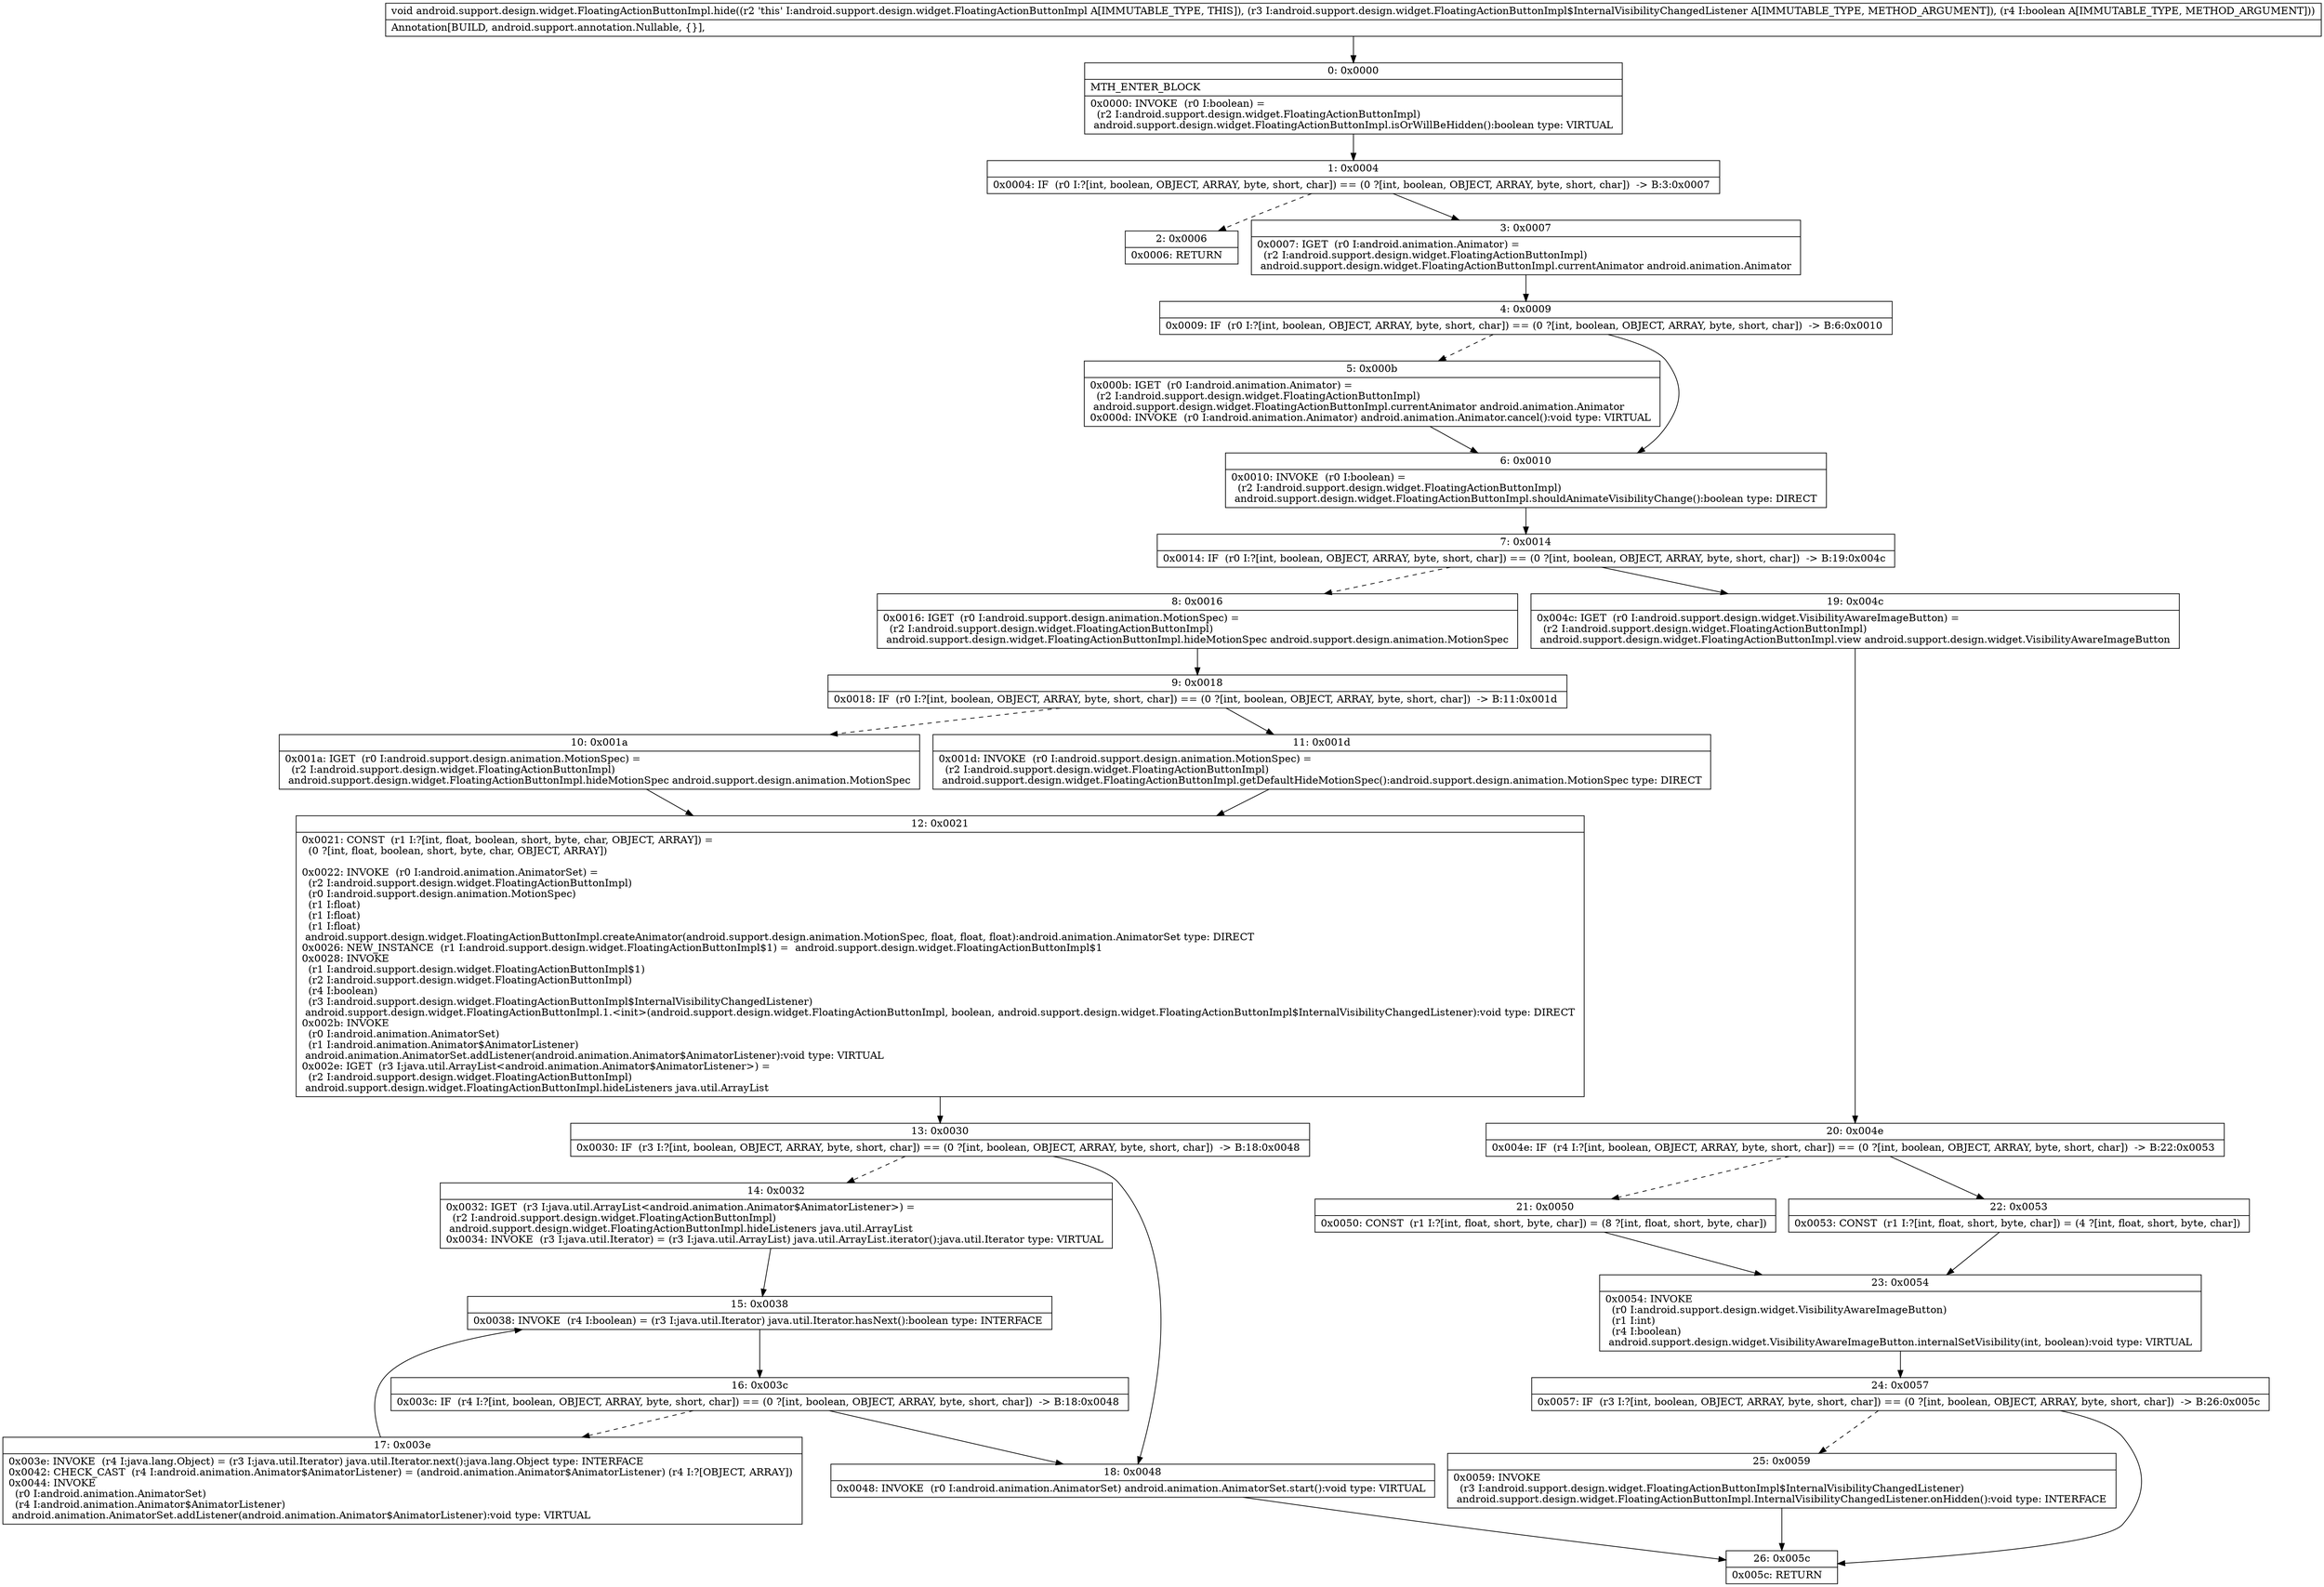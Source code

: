 digraph "CFG forandroid.support.design.widget.FloatingActionButtonImpl.hide(Landroid\/support\/design\/widget\/FloatingActionButtonImpl$InternalVisibilityChangedListener;Z)V" {
Node_0 [shape=record,label="{0\:\ 0x0000|MTH_ENTER_BLOCK\l|0x0000: INVOKE  (r0 I:boolean) = \l  (r2 I:android.support.design.widget.FloatingActionButtonImpl)\l android.support.design.widget.FloatingActionButtonImpl.isOrWillBeHidden():boolean type: VIRTUAL \l}"];
Node_1 [shape=record,label="{1\:\ 0x0004|0x0004: IF  (r0 I:?[int, boolean, OBJECT, ARRAY, byte, short, char]) == (0 ?[int, boolean, OBJECT, ARRAY, byte, short, char])  \-\> B:3:0x0007 \l}"];
Node_2 [shape=record,label="{2\:\ 0x0006|0x0006: RETURN   \l}"];
Node_3 [shape=record,label="{3\:\ 0x0007|0x0007: IGET  (r0 I:android.animation.Animator) = \l  (r2 I:android.support.design.widget.FloatingActionButtonImpl)\l android.support.design.widget.FloatingActionButtonImpl.currentAnimator android.animation.Animator \l}"];
Node_4 [shape=record,label="{4\:\ 0x0009|0x0009: IF  (r0 I:?[int, boolean, OBJECT, ARRAY, byte, short, char]) == (0 ?[int, boolean, OBJECT, ARRAY, byte, short, char])  \-\> B:6:0x0010 \l}"];
Node_5 [shape=record,label="{5\:\ 0x000b|0x000b: IGET  (r0 I:android.animation.Animator) = \l  (r2 I:android.support.design.widget.FloatingActionButtonImpl)\l android.support.design.widget.FloatingActionButtonImpl.currentAnimator android.animation.Animator \l0x000d: INVOKE  (r0 I:android.animation.Animator) android.animation.Animator.cancel():void type: VIRTUAL \l}"];
Node_6 [shape=record,label="{6\:\ 0x0010|0x0010: INVOKE  (r0 I:boolean) = \l  (r2 I:android.support.design.widget.FloatingActionButtonImpl)\l android.support.design.widget.FloatingActionButtonImpl.shouldAnimateVisibilityChange():boolean type: DIRECT \l}"];
Node_7 [shape=record,label="{7\:\ 0x0014|0x0014: IF  (r0 I:?[int, boolean, OBJECT, ARRAY, byte, short, char]) == (0 ?[int, boolean, OBJECT, ARRAY, byte, short, char])  \-\> B:19:0x004c \l}"];
Node_8 [shape=record,label="{8\:\ 0x0016|0x0016: IGET  (r0 I:android.support.design.animation.MotionSpec) = \l  (r2 I:android.support.design.widget.FloatingActionButtonImpl)\l android.support.design.widget.FloatingActionButtonImpl.hideMotionSpec android.support.design.animation.MotionSpec \l}"];
Node_9 [shape=record,label="{9\:\ 0x0018|0x0018: IF  (r0 I:?[int, boolean, OBJECT, ARRAY, byte, short, char]) == (0 ?[int, boolean, OBJECT, ARRAY, byte, short, char])  \-\> B:11:0x001d \l}"];
Node_10 [shape=record,label="{10\:\ 0x001a|0x001a: IGET  (r0 I:android.support.design.animation.MotionSpec) = \l  (r2 I:android.support.design.widget.FloatingActionButtonImpl)\l android.support.design.widget.FloatingActionButtonImpl.hideMotionSpec android.support.design.animation.MotionSpec \l}"];
Node_11 [shape=record,label="{11\:\ 0x001d|0x001d: INVOKE  (r0 I:android.support.design.animation.MotionSpec) = \l  (r2 I:android.support.design.widget.FloatingActionButtonImpl)\l android.support.design.widget.FloatingActionButtonImpl.getDefaultHideMotionSpec():android.support.design.animation.MotionSpec type: DIRECT \l}"];
Node_12 [shape=record,label="{12\:\ 0x0021|0x0021: CONST  (r1 I:?[int, float, boolean, short, byte, char, OBJECT, ARRAY]) = \l  (0 ?[int, float, boolean, short, byte, char, OBJECT, ARRAY])\l \l0x0022: INVOKE  (r0 I:android.animation.AnimatorSet) = \l  (r2 I:android.support.design.widget.FloatingActionButtonImpl)\l  (r0 I:android.support.design.animation.MotionSpec)\l  (r1 I:float)\l  (r1 I:float)\l  (r1 I:float)\l android.support.design.widget.FloatingActionButtonImpl.createAnimator(android.support.design.animation.MotionSpec, float, float, float):android.animation.AnimatorSet type: DIRECT \l0x0026: NEW_INSTANCE  (r1 I:android.support.design.widget.FloatingActionButtonImpl$1) =  android.support.design.widget.FloatingActionButtonImpl$1 \l0x0028: INVOKE  \l  (r1 I:android.support.design.widget.FloatingActionButtonImpl$1)\l  (r2 I:android.support.design.widget.FloatingActionButtonImpl)\l  (r4 I:boolean)\l  (r3 I:android.support.design.widget.FloatingActionButtonImpl$InternalVisibilityChangedListener)\l android.support.design.widget.FloatingActionButtonImpl.1.\<init\>(android.support.design.widget.FloatingActionButtonImpl, boolean, android.support.design.widget.FloatingActionButtonImpl$InternalVisibilityChangedListener):void type: DIRECT \l0x002b: INVOKE  \l  (r0 I:android.animation.AnimatorSet)\l  (r1 I:android.animation.Animator$AnimatorListener)\l android.animation.AnimatorSet.addListener(android.animation.Animator$AnimatorListener):void type: VIRTUAL \l0x002e: IGET  (r3 I:java.util.ArrayList\<android.animation.Animator$AnimatorListener\>) = \l  (r2 I:android.support.design.widget.FloatingActionButtonImpl)\l android.support.design.widget.FloatingActionButtonImpl.hideListeners java.util.ArrayList \l}"];
Node_13 [shape=record,label="{13\:\ 0x0030|0x0030: IF  (r3 I:?[int, boolean, OBJECT, ARRAY, byte, short, char]) == (0 ?[int, boolean, OBJECT, ARRAY, byte, short, char])  \-\> B:18:0x0048 \l}"];
Node_14 [shape=record,label="{14\:\ 0x0032|0x0032: IGET  (r3 I:java.util.ArrayList\<android.animation.Animator$AnimatorListener\>) = \l  (r2 I:android.support.design.widget.FloatingActionButtonImpl)\l android.support.design.widget.FloatingActionButtonImpl.hideListeners java.util.ArrayList \l0x0034: INVOKE  (r3 I:java.util.Iterator) = (r3 I:java.util.ArrayList) java.util.ArrayList.iterator():java.util.Iterator type: VIRTUAL \l}"];
Node_15 [shape=record,label="{15\:\ 0x0038|0x0038: INVOKE  (r4 I:boolean) = (r3 I:java.util.Iterator) java.util.Iterator.hasNext():boolean type: INTERFACE \l}"];
Node_16 [shape=record,label="{16\:\ 0x003c|0x003c: IF  (r4 I:?[int, boolean, OBJECT, ARRAY, byte, short, char]) == (0 ?[int, boolean, OBJECT, ARRAY, byte, short, char])  \-\> B:18:0x0048 \l}"];
Node_17 [shape=record,label="{17\:\ 0x003e|0x003e: INVOKE  (r4 I:java.lang.Object) = (r3 I:java.util.Iterator) java.util.Iterator.next():java.lang.Object type: INTERFACE \l0x0042: CHECK_CAST  (r4 I:android.animation.Animator$AnimatorListener) = (android.animation.Animator$AnimatorListener) (r4 I:?[OBJECT, ARRAY]) \l0x0044: INVOKE  \l  (r0 I:android.animation.AnimatorSet)\l  (r4 I:android.animation.Animator$AnimatorListener)\l android.animation.AnimatorSet.addListener(android.animation.Animator$AnimatorListener):void type: VIRTUAL \l}"];
Node_18 [shape=record,label="{18\:\ 0x0048|0x0048: INVOKE  (r0 I:android.animation.AnimatorSet) android.animation.AnimatorSet.start():void type: VIRTUAL \l}"];
Node_19 [shape=record,label="{19\:\ 0x004c|0x004c: IGET  (r0 I:android.support.design.widget.VisibilityAwareImageButton) = \l  (r2 I:android.support.design.widget.FloatingActionButtonImpl)\l android.support.design.widget.FloatingActionButtonImpl.view android.support.design.widget.VisibilityAwareImageButton \l}"];
Node_20 [shape=record,label="{20\:\ 0x004e|0x004e: IF  (r4 I:?[int, boolean, OBJECT, ARRAY, byte, short, char]) == (0 ?[int, boolean, OBJECT, ARRAY, byte, short, char])  \-\> B:22:0x0053 \l}"];
Node_21 [shape=record,label="{21\:\ 0x0050|0x0050: CONST  (r1 I:?[int, float, short, byte, char]) = (8 ?[int, float, short, byte, char]) \l}"];
Node_22 [shape=record,label="{22\:\ 0x0053|0x0053: CONST  (r1 I:?[int, float, short, byte, char]) = (4 ?[int, float, short, byte, char]) \l}"];
Node_23 [shape=record,label="{23\:\ 0x0054|0x0054: INVOKE  \l  (r0 I:android.support.design.widget.VisibilityAwareImageButton)\l  (r1 I:int)\l  (r4 I:boolean)\l android.support.design.widget.VisibilityAwareImageButton.internalSetVisibility(int, boolean):void type: VIRTUAL \l}"];
Node_24 [shape=record,label="{24\:\ 0x0057|0x0057: IF  (r3 I:?[int, boolean, OBJECT, ARRAY, byte, short, char]) == (0 ?[int, boolean, OBJECT, ARRAY, byte, short, char])  \-\> B:26:0x005c \l}"];
Node_25 [shape=record,label="{25\:\ 0x0059|0x0059: INVOKE  \l  (r3 I:android.support.design.widget.FloatingActionButtonImpl$InternalVisibilityChangedListener)\l android.support.design.widget.FloatingActionButtonImpl.InternalVisibilityChangedListener.onHidden():void type: INTERFACE \l}"];
Node_26 [shape=record,label="{26\:\ 0x005c|0x005c: RETURN   \l}"];
MethodNode[shape=record,label="{void android.support.design.widget.FloatingActionButtonImpl.hide((r2 'this' I:android.support.design.widget.FloatingActionButtonImpl A[IMMUTABLE_TYPE, THIS]), (r3 I:android.support.design.widget.FloatingActionButtonImpl$InternalVisibilityChangedListener A[IMMUTABLE_TYPE, METHOD_ARGUMENT]), (r4 I:boolean A[IMMUTABLE_TYPE, METHOD_ARGUMENT]))  | Annotation[BUILD, android.support.annotation.Nullable, \{\}], \l}"];
MethodNode -> Node_0;
Node_0 -> Node_1;
Node_1 -> Node_2[style=dashed];
Node_1 -> Node_3;
Node_3 -> Node_4;
Node_4 -> Node_5[style=dashed];
Node_4 -> Node_6;
Node_5 -> Node_6;
Node_6 -> Node_7;
Node_7 -> Node_8[style=dashed];
Node_7 -> Node_19;
Node_8 -> Node_9;
Node_9 -> Node_10[style=dashed];
Node_9 -> Node_11;
Node_10 -> Node_12;
Node_11 -> Node_12;
Node_12 -> Node_13;
Node_13 -> Node_14[style=dashed];
Node_13 -> Node_18;
Node_14 -> Node_15;
Node_15 -> Node_16;
Node_16 -> Node_17[style=dashed];
Node_16 -> Node_18;
Node_17 -> Node_15;
Node_18 -> Node_26;
Node_19 -> Node_20;
Node_20 -> Node_21[style=dashed];
Node_20 -> Node_22;
Node_21 -> Node_23;
Node_22 -> Node_23;
Node_23 -> Node_24;
Node_24 -> Node_25[style=dashed];
Node_24 -> Node_26;
Node_25 -> Node_26;
}

